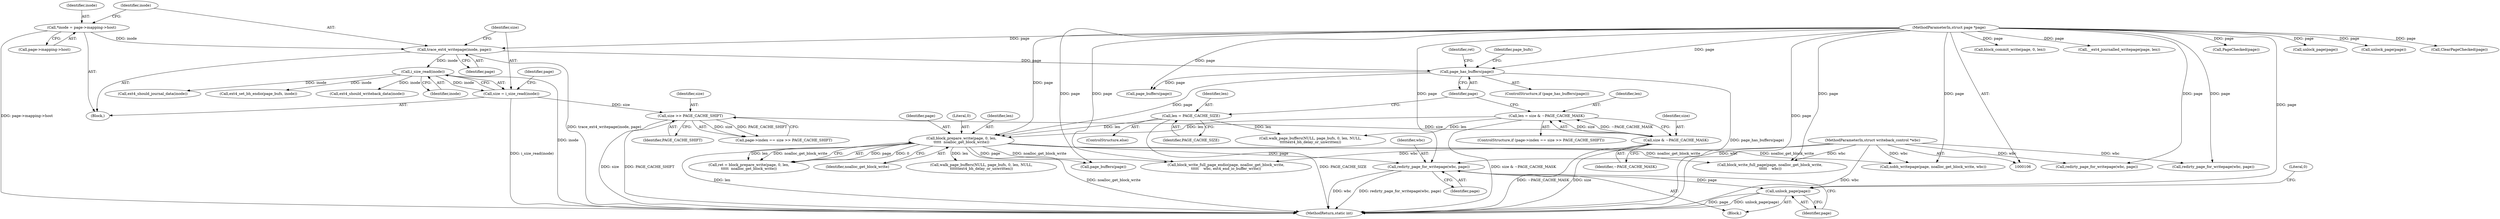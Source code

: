 digraph "0_linux_744692dc059845b2a3022119871846e74d4f6e11_12@API" {
"1000211" [label="(Call,redirty_page_for_writepage(wbc, page))"];
"1000108" [label="(MethodParameterIn,struct writeback_control *wbc)"];
"1000180" [label="(Call,block_prepare_write(page, 0, len,\n\t\t\t\t\t  noalloc_get_block_write))"];
"1000153" [label="(Call,page_has_buffers(page))"];
"1000128" [label="(Call,trace_ext4_writepage(inode, page))"];
"1000121" [label="(Call,*inode = page->mapping->host)"];
"1000107" [label="(MethodParameterIn,struct page *page)"];
"1000143" [label="(Call,len = size & ~PAGE_CACHE_MASK)"];
"1000145" [label="(Call,size & ~PAGE_CACHE_MASK)"];
"1000140" [label="(Call,size >> PAGE_CACHE_SHIFT)"];
"1000131" [label="(Call,size = i_size_read(inode))"];
"1000133" [label="(Call,i_size_read(inode))"];
"1000149" [label="(Call,len = PAGE_CACHE_SIZE)"];
"1000214" [label="(Call,unlock_page(page))"];
"1000128" [label="(Call,trace_ext4_writepage(inode, page))"];
"1000218" [label="(Call,block_commit_write(page, 0, len))"];
"1000146" [label="(Identifier,size)"];
"1000232" [label="(Call,__ext4_journalled_writepage(page, len))"];
"1000109" [label="(Block,)"];
"1000178" [label="(Call,ret = block_prepare_write(page, 0, len,\n\t\t\t\t\t  noalloc_get_block_write))"];
"1000161" [label="(Call,walk_page_buffers(NULL, page_bufs, 0, len, NULL,\n\t\t\t\t\text4_bh_delay_or_unwritten))"];
"1000226" [label="(Call,ext4_should_journal_data(inode))"];
"1000194" [label="(Call,walk_page_buffers(NULL, page_bufs, 0, len, NULL,\n\t\t\t\t\t\text4_bh_delay_or_unwritten))"];
"1000154" [label="(Identifier,page)"];
"1000181" [label="(Identifier,page)"];
"1000224" [label="(Call,PageChecked(page))"];
"1000217" [label="(Literal,0)"];
"1000136" [label="(Call,page->index == size >> PAGE_CACHE_SHIFT)"];
"1000138" [label="(Identifier,page)"];
"1000213" [label="(Identifier,page)"];
"1000145" [label="(Call,size & ~PAGE_CACHE_MASK)"];
"1000135" [label="(ControlStructure,if (page->index == size >> PAGE_CACHE_SHIFT))"];
"1000121" [label="(Call,*inode = page->mapping->host)"];
"1000270" [label="(Call,block_write_full_page(page, noalloc_get_block_write,\n \t\t\t\t\t    wbc))"];
"1000202" [label="(Call,redirty_page_for_writepage(wbc, page))"];
"1000149" [label="(Call,len = PAGE_CACHE_SIZE)"];
"1000172" [label="(Call,unlock_page(page))"];
"1000246" [label="(Call,nobh_writepage(page, noalloc_get_block_write, wbc))"];
"1000123" [label="(Call,page->mapping->host)"];
"1000122" [label="(Identifier,inode)"];
"1000141" [label="(Identifier,size)"];
"1000182" [label="(Literal,0)"];
"1000262" [label="(Call,block_write_full_page_endio(page, noalloc_get_block_write,\n\t\t\t\t\t    wbc, ext4_end_io_buffer_write))"];
"1000210" [label="(Block,)"];
"1000191" [label="(Call,page_buffers(page))"];
"1000157" [label="(Identifier,page_bufs)"];
"1000131" [label="(Call,size = i_size_read(inode))"];
"1000257" [label="(Call,ext4_set_bh_endio(page_bufs, inode))"];
"1000148" [label="(ControlStructure,else)"];
"1000212" [label="(Identifier,wbc)"];
"1000276" [label="(MethodReturn,static int)"];
"1000129" [label="(Identifier,inode)"];
"1000152" [label="(ControlStructure,if (page_has_buffers(page)))"];
"1000153" [label="(Call,page_has_buffers(page))"];
"1000211" [label="(Call,redirty_page_for_writepage(wbc, page))"];
"1000130" [label="(Identifier,page)"];
"1000147" [label="(Identifier,~PAGE_CACHE_MASK)"];
"1000242" [label="(Call,ext4_should_writeback_data(inode))"];
"1000214" [label="(Call,unlock_page(page))"];
"1000151" [label="(Identifier,PAGE_CACHE_SIZE)"];
"1000142" [label="(Identifier,PAGE_CACHE_SHIFT)"];
"1000205" [label="(Call,unlock_page(page))"];
"1000158" [label="(Call,page_buffers(page))"];
"1000215" [label="(Identifier,page)"];
"1000143" [label="(Call,len = size & ~PAGE_CACHE_MASK)"];
"1000107" [label="(MethodParameterIn,struct page *page)"];
"1000132" [label="(Identifier,size)"];
"1000229" [label="(Call,ClearPageChecked(page))"];
"1000180" [label="(Call,block_prepare_write(page, 0, len,\n\t\t\t\t\t  noalloc_get_block_write))"];
"1000140" [label="(Call,size >> PAGE_CACHE_SHIFT)"];
"1000179" [label="(Identifier,ret)"];
"1000133" [label="(Call,i_size_read(inode))"];
"1000108" [label="(MethodParameterIn,struct writeback_control *wbc)"];
"1000169" [label="(Call,redirty_page_for_writepage(wbc, page))"];
"1000183" [label="(Identifier,len)"];
"1000134" [label="(Identifier,inode)"];
"1000150" [label="(Identifier,len)"];
"1000184" [label="(Identifier,noalloc_get_block_write)"];
"1000144" [label="(Identifier,len)"];
"1000211" -> "1000210"  [label="AST: "];
"1000211" -> "1000213"  [label="CFG: "];
"1000212" -> "1000211"  [label="AST: "];
"1000213" -> "1000211"  [label="AST: "];
"1000215" -> "1000211"  [label="CFG: "];
"1000211" -> "1000276"  [label="DDG: wbc"];
"1000211" -> "1000276"  [label="DDG: redirty_page_for_writepage(wbc, page)"];
"1000108" -> "1000211"  [label="DDG: wbc"];
"1000180" -> "1000211"  [label="DDG: page"];
"1000107" -> "1000211"  [label="DDG: page"];
"1000211" -> "1000214"  [label="DDG: page"];
"1000108" -> "1000106"  [label="AST: "];
"1000108" -> "1000276"  [label="DDG: wbc"];
"1000108" -> "1000169"  [label="DDG: wbc"];
"1000108" -> "1000202"  [label="DDG: wbc"];
"1000108" -> "1000246"  [label="DDG: wbc"];
"1000108" -> "1000262"  [label="DDG: wbc"];
"1000108" -> "1000270"  [label="DDG: wbc"];
"1000180" -> "1000178"  [label="AST: "];
"1000180" -> "1000184"  [label="CFG: "];
"1000181" -> "1000180"  [label="AST: "];
"1000182" -> "1000180"  [label="AST: "];
"1000183" -> "1000180"  [label="AST: "];
"1000184" -> "1000180"  [label="AST: "];
"1000178" -> "1000180"  [label="CFG: "];
"1000180" -> "1000276"  [label="DDG: noalloc_get_block_write"];
"1000180" -> "1000276"  [label="DDG: len"];
"1000180" -> "1000178"  [label="DDG: page"];
"1000180" -> "1000178"  [label="DDG: 0"];
"1000180" -> "1000178"  [label="DDG: len"];
"1000180" -> "1000178"  [label="DDG: noalloc_get_block_write"];
"1000153" -> "1000180"  [label="DDG: page"];
"1000107" -> "1000180"  [label="DDG: page"];
"1000143" -> "1000180"  [label="DDG: len"];
"1000149" -> "1000180"  [label="DDG: len"];
"1000180" -> "1000191"  [label="DDG: page"];
"1000180" -> "1000194"  [label="DDG: len"];
"1000180" -> "1000246"  [label="DDG: noalloc_get_block_write"];
"1000180" -> "1000262"  [label="DDG: noalloc_get_block_write"];
"1000180" -> "1000270"  [label="DDG: noalloc_get_block_write"];
"1000153" -> "1000152"  [label="AST: "];
"1000153" -> "1000154"  [label="CFG: "];
"1000154" -> "1000153"  [label="AST: "];
"1000157" -> "1000153"  [label="CFG: "];
"1000179" -> "1000153"  [label="CFG: "];
"1000153" -> "1000276"  [label="DDG: page_has_buffers(page)"];
"1000128" -> "1000153"  [label="DDG: page"];
"1000107" -> "1000153"  [label="DDG: page"];
"1000153" -> "1000158"  [label="DDG: page"];
"1000128" -> "1000109"  [label="AST: "];
"1000128" -> "1000130"  [label="CFG: "];
"1000129" -> "1000128"  [label="AST: "];
"1000130" -> "1000128"  [label="AST: "];
"1000132" -> "1000128"  [label="CFG: "];
"1000128" -> "1000276"  [label="DDG: trace_ext4_writepage(inode, page)"];
"1000121" -> "1000128"  [label="DDG: inode"];
"1000107" -> "1000128"  [label="DDG: page"];
"1000128" -> "1000133"  [label="DDG: inode"];
"1000121" -> "1000109"  [label="AST: "];
"1000121" -> "1000123"  [label="CFG: "];
"1000122" -> "1000121"  [label="AST: "];
"1000123" -> "1000121"  [label="AST: "];
"1000129" -> "1000121"  [label="CFG: "];
"1000121" -> "1000276"  [label="DDG: page->mapping->host"];
"1000107" -> "1000106"  [label="AST: "];
"1000107" -> "1000276"  [label="DDG: page"];
"1000107" -> "1000158"  [label="DDG: page"];
"1000107" -> "1000169"  [label="DDG: page"];
"1000107" -> "1000172"  [label="DDG: page"];
"1000107" -> "1000191"  [label="DDG: page"];
"1000107" -> "1000202"  [label="DDG: page"];
"1000107" -> "1000205"  [label="DDG: page"];
"1000107" -> "1000214"  [label="DDG: page"];
"1000107" -> "1000218"  [label="DDG: page"];
"1000107" -> "1000224"  [label="DDG: page"];
"1000107" -> "1000229"  [label="DDG: page"];
"1000107" -> "1000232"  [label="DDG: page"];
"1000107" -> "1000246"  [label="DDG: page"];
"1000107" -> "1000262"  [label="DDG: page"];
"1000107" -> "1000270"  [label="DDG: page"];
"1000143" -> "1000135"  [label="AST: "];
"1000143" -> "1000145"  [label="CFG: "];
"1000144" -> "1000143"  [label="AST: "];
"1000145" -> "1000143"  [label="AST: "];
"1000154" -> "1000143"  [label="CFG: "];
"1000143" -> "1000276"  [label="DDG: size & ~PAGE_CACHE_MASK"];
"1000145" -> "1000143"  [label="DDG: size"];
"1000145" -> "1000143"  [label="DDG: ~PAGE_CACHE_MASK"];
"1000143" -> "1000161"  [label="DDG: len"];
"1000145" -> "1000147"  [label="CFG: "];
"1000146" -> "1000145"  [label="AST: "];
"1000147" -> "1000145"  [label="AST: "];
"1000145" -> "1000276"  [label="DDG: size"];
"1000145" -> "1000276"  [label="DDG: ~PAGE_CACHE_MASK"];
"1000140" -> "1000145"  [label="DDG: size"];
"1000140" -> "1000136"  [label="AST: "];
"1000140" -> "1000142"  [label="CFG: "];
"1000141" -> "1000140"  [label="AST: "];
"1000142" -> "1000140"  [label="AST: "];
"1000136" -> "1000140"  [label="CFG: "];
"1000140" -> "1000276"  [label="DDG: PAGE_CACHE_SHIFT"];
"1000140" -> "1000276"  [label="DDG: size"];
"1000140" -> "1000136"  [label="DDG: size"];
"1000140" -> "1000136"  [label="DDG: PAGE_CACHE_SHIFT"];
"1000131" -> "1000140"  [label="DDG: size"];
"1000131" -> "1000109"  [label="AST: "];
"1000131" -> "1000133"  [label="CFG: "];
"1000132" -> "1000131"  [label="AST: "];
"1000133" -> "1000131"  [label="AST: "];
"1000138" -> "1000131"  [label="CFG: "];
"1000131" -> "1000276"  [label="DDG: i_size_read(inode)"];
"1000133" -> "1000131"  [label="DDG: inode"];
"1000133" -> "1000134"  [label="CFG: "];
"1000134" -> "1000133"  [label="AST: "];
"1000133" -> "1000276"  [label="DDG: inode"];
"1000133" -> "1000226"  [label="DDG: inode"];
"1000133" -> "1000242"  [label="DDG: inode"];
"1000133" -> "1000257"  [label="DDG: inode"];
"1000149" -> "1000148"  [label="AST: "];
"1000149" -> "1000151"  [label="CFG: "];
"1000150" -> "1000149"  [label="AST: "];
"1000151" -> "1000149"  [label="AST: "];
"1000154" -> "1000149"  [label="CFG: "];
"1000149" -> "1000276"  [label="DDG: PAGE_CACHE_SIZE"];
"1000149" -> "1000161"  [label="DDG: len"];
"1000214" -> "1000210"  [label="AST: "];
"1000214" -> "1000215"  [label="CFG: "];
"1000215" -> "1000214"  [label="AST: "];
"1000217" -> "1000214"  [label="CFG: "];
"1000214" -> "1000276"  [label="DDG: unlock_page(page)"];
"1000214" -> "1000276"  [label="DDG: page"];
}
